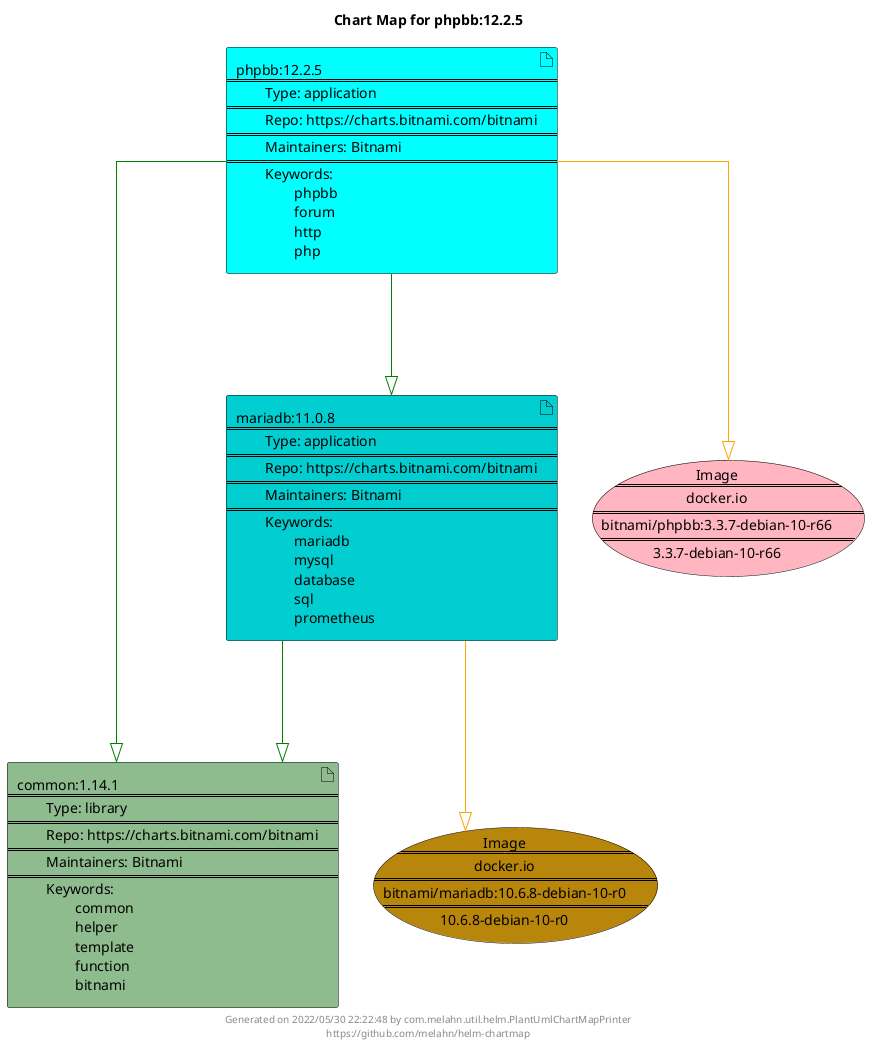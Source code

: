@startuml
skinparam linetype ortho
skinparam backgroundColor white
skinparam usecaseBorderColor black
skinparam usecaseArrowColor LightSlateGray
skinparam artifactBorderColor black
skinparam artifactArrowColor LightSlateGray

title Chart Map for phpbb:12.2.5

'There are 3 referenced Helm Charts
artifact "phpbb:12.2.5\n====\n\tType: application\n====\n\tRepo: https://charts.bitnami.com/bitnami\n====\n\tMaintainers: Bitnami\n====\n\tKeywords: \n\t\tphpbb\n\t\tforum\n\t\thttp\n\t\tphp" as phpbb_12_2_5 #Aqua
artifact "common:1.14.1\n====\n\tType: library\n====\n\tRepo: https://charts.bitnami.com/bitnami\n====\n\tMaintainers: Bitnami\n====\n\tKeywords: \n\t\tcommon\n\t\thelper\n\t\ttemplate\n\t\tfunction\n\t\tbitnami" as common_1_14_1 #DarkSeaGreen
artifact "mariadb:11.0.8\n====\n\tType: application\n====\n\tRepo: https://charts.bitnami.com/bitnami\n====\n\tMaintainers: Bitnami\n====\n\tKeywords: \n\t\tmariadb\n\t\tmysql\n\t\tdatabase\n\t\tsql\n\t\tprometheus" as mariadb_11_0_8 #DarkTurquoise

'There are 2 referenced Docker Images
usecase "Image\n====\ndocker.io\n====\nbitnami/phpbb:3.3.7-debian-10-r66\n====\n3.3.7-debian-10-r66" as docker_io_bitnami_phpbb_3_3_7_debian_10_r66 #LightPink
usecase "Image\n====\ndocker.io\n====\nbitnami/mariadb:10.6.8-debian-10-r0\n====\n10.6.8-debian-10-r0" as docker_io_bitnami_mariadb_10_6_8_debian_10_r0 #DarkGoldenRod

'Chart Dependencies
phpbb_12_2_5--[#green]-|>common_1_14_1
phpbb_12_2_5--[#green]-|>mariadb_11_0_8
mariadb_11_0_8--[#green]-|>common_1_14_1
phpbb_12_2_5--[#orange]-|>docker_io_bitnami_phpbb_3_3_7_debian_10_r66
mariadb_11_0_8--[#orange]-|>docker_io_bitnami_mariadb_10_6_8_debian_10_r0

center footer Generated on 2022/05/30 22:22:48 by com.melahn.util.helm.PlantUmlChartMapPrinter\nhttps://github.com/melahn/helm-chartmap
@enduml
